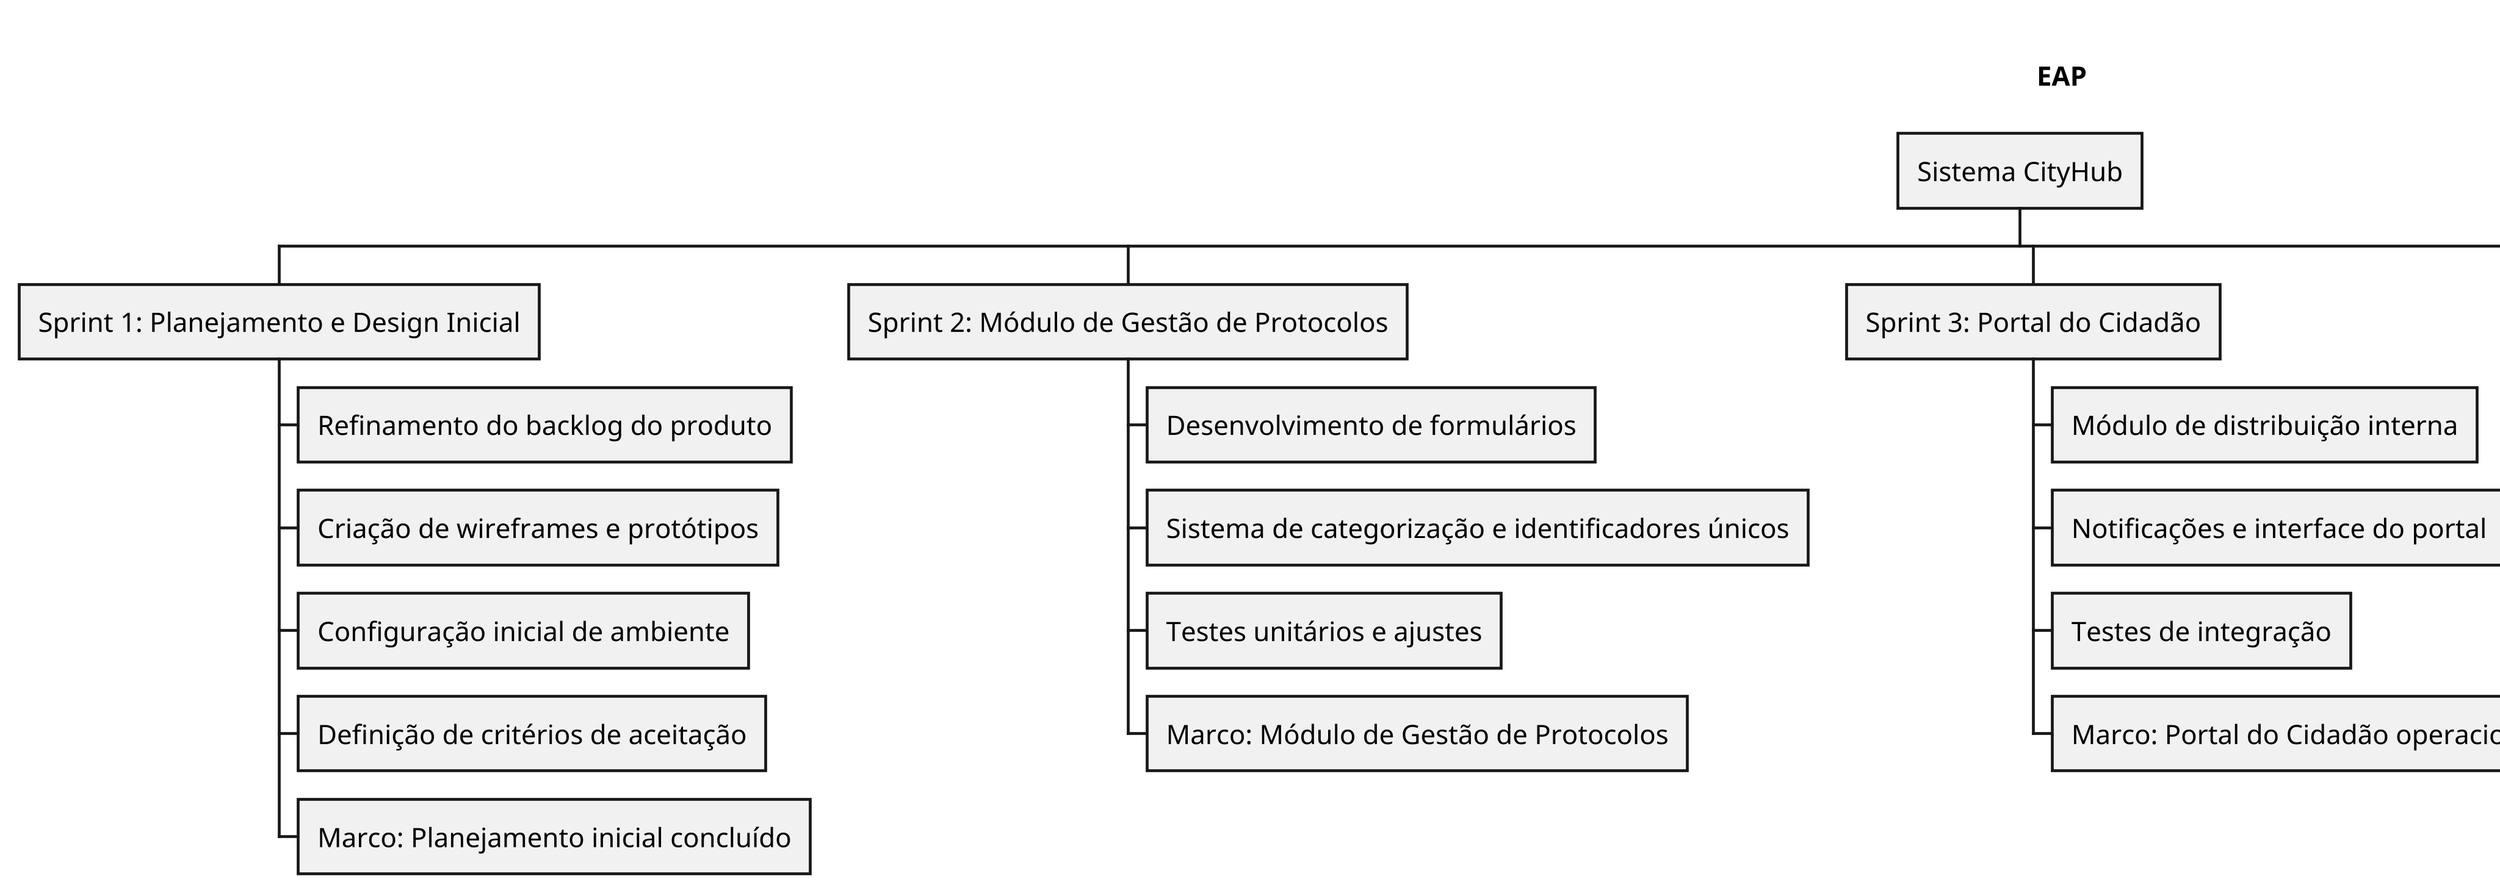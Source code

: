 @startwbs[right]
title EAP
skinparam dpi 300
skinparam Shadowing false
skinparam Padding 10
skinparam NodeFontSize 14
skinparam DefaultFontSize 14
skinparam BackgroundColor white
* Sistema CityHub
** Sprint 1: Planejamento e Design Inicial
*** Refinamento do backlog do produto
*** Criação de wireframes e protótipos
*** Configuração inicial de ambiente
*** Definição de critérios de aceitação
*** Marco: Planejamento inicial concluído
** Sprint 2: Módulo de Gestão de Protocolos
*** Desenvolvimento de formulários
*** Sistema de categorização e identificadores únicos
*** Testes unitários e ajustes
*** Marco: Módulo de Gestão de Protocolos
** Sprint 3: Portal do Cidadão
*** Módulo de distribuição interna
*** Notificações e interface do portal
*** Testes de integração
*** Marco: Portal do Cidadão operacional
** Sprint 4: Status, Relatórios e Autenticação
*** Atualização de status e relatórios
*** Autenticação e perfis de usuários
*** Testes de segurança
*** Marco: Funcionalidades críticas concluídas
** Sprint 5: Finalização e Documentação
*** Testes gerais e ajustes finais
*** Documentação técnica
*** Preparação para o deploy
*** Marco: Sistema pronto para deploy
@endwbs
